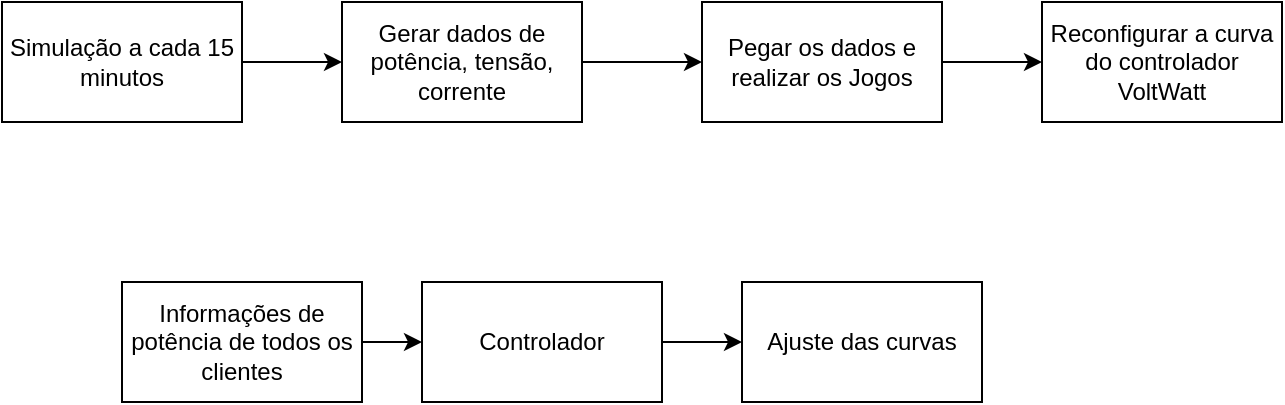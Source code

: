 <mxfile>
    <diagram id="ooqudWQBGRse3_os5bXM" name="Página-1">
        <mxGraphModel dx="658" dy="378" grid="1" gridSize="10" guides="1" tooltips="1" connect="1" arrows="1" fold="1" page="1" pageScale="1" pageWidth="827" pageHeight="1169" math="0" shadow="0">
            <root>
                <mxCell id="0"/>
                <mxCell id="1" parent="0"/>
                <mxCell id="4" value="" style="edgeStyle=none;html=1;" edge="1" parent="1" source="2" target="3">
                    <mxGeometry relative="1" as="geometry"/>
                </mxCell>
                <mxCell id="2" value="Simulação a cada 15 minutos" style="rounded=0;whiteSpace=wrap;html=1;" vertex="1" parent="1">
                    <mxGeometry x="70" y="80" width="120" height="60" as="geometry"/>
                </mxCell>
                <mxCell id="6" value="" style="edgeStyle=none;html=1;" edge="1" parent="1" source="3" target="5">
                    <mxGeometry relative="1" as="geometry"/>
                </mxCell>
                <mxCell id="3" value="Gerar dados de potência, tensão, corrente" style="rounded=0;whiteSpace=wrap;html=1;" vertex="1" parent="1">
                    <mxGeometry x="240" y="80" width="120" height="60" as="geometry"/>
                </mxCell>
                <mxCell id="8" value="" style="edgeStyle=none;html=1;" edge="1" parent="1" source="5" target="7">
                    <mxGeometry relative="1" as="geometry"/>
                </mxCell>
                <mxCell id="5" value="Pegar os dados e realizar os Jogos" style="rounded=0;whiteSpace=wrap;html=1;" vertex="1" parent="1">
                    <mxGeometry x="420" y="80" width="120" height="60" as="geometry"/>
                </mxCell>
                <mxCell id="7" value="Reconfigurar a curva do controlador VoltWatt" style="rounded=0;whiteSpace=wrap;html=1;" vertex="1" parent="1">
                    <mxGeometry x="590" y="80" width="120" height="60" as="geometry"/>
                </mxCell>
                <mxCell id="16" style="edgeStyle=none;html=1;" edge="1" parent="1" source="12">
                    <mxGeometry relative="1" as="geometry">
                        <mxPoint x="440" y="250" as="targetPoint"/>
                    </mxGeometry>
                </mxCell>
                <mxCell id="12" value="Controlador" style="rounded=0;whiteSpace=wrap;html=1;" vertex="1" parent="1">
                    <mxGeometry x="280" y="220" width="120" height="60" as="geometry"/>
                </mxCell>
                <mxCell id="15" style="edgeStyle=none;html=1;entryX=0;entryY=0.5;entryDx=0;entryDy=0;" edge="1" parent="1" source="14" target="12">
                    <mxGeometry relative="1" as="geometry"/>
                </mxCell>
                <mxCell id="14" value="Informações de potência de todos os clientes" style="rounded=0;whiteSpace=wrap;html=1;" vertex="1" parent="1">
                    <mxGeometry x="130" y="220" width="120" height="60" as="geometry"/>
                </mxCell>
                <mxCell id="17" value="Ajuste das curvas" style="rounded=0;whiteSpace=wrap;html=1;" vertex="1" parent="1">
                    <mxGeometry x="440" y="220" width="120" height="60" as="geometry"/>
                </mxCell>
            </root>
        </mxGraphModel>
    </diagram>
</mxfile>